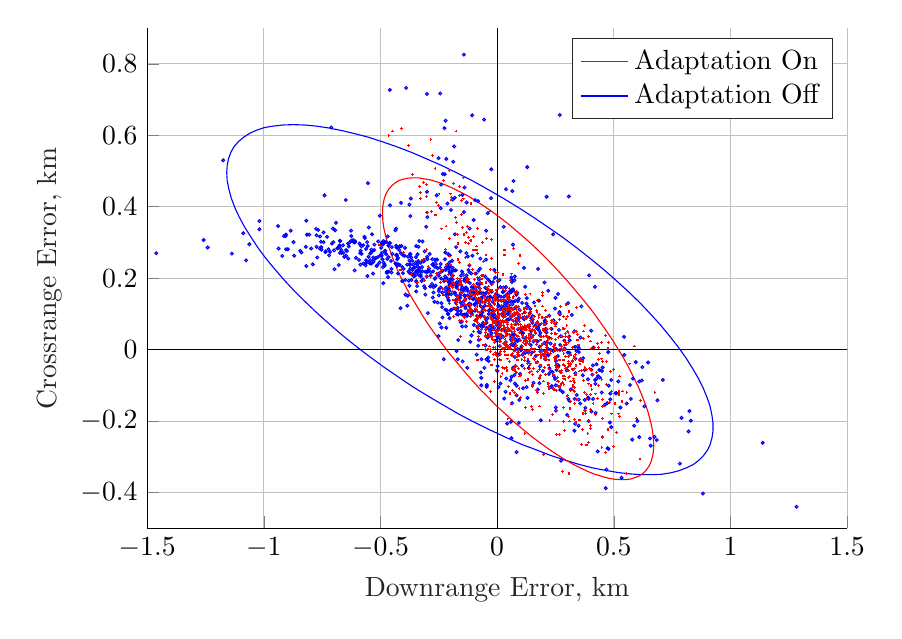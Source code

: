 % This file was created by matlab2tikz.
%
%The latest updates can be retrieved from
%  http://www.mathworks.com/matlabcentral/fileexchange/22022-matlab2tikz-matlab2tikz
%where you can also make suggestions and rate matlab2tikz.
%
\begin{tikzpicture}

\begin{axis}[%
width=3.5in,
height=2.5in,
at={(1.011in,0.642in)},
scale only axis,
xmin=-1.5,
xmax=1.5,
xlabel style={font=\color{white!15!black}},
xlabel={Downrange Error, km},
ymin=-0.5,
ymax=0.9,
ylabel style={font=\color{white!15!black}},
ylabel={Crossrange Error, km},
axis background/.style={fill=white},
axis x line*=bottom,
axis y line*=left,
xmajorgrids,
ymajorgrids,
legend style={legend cell align=left, align=left, draw=white!15!black}
]

\addplot [color=blue, draw=none, mark size=0.5pt, mark=o, mark options={solid, blue}, forget plot]
  table[row sep=crcr]{%
-0.032	0.146\\
-0.267	0.252\\
-0.079	0.159\\
-0.774	0.32\\
0.35	0.004\\
-0.046	0.16\\
-0.383	0.151\\
0.011	0.01\\
-0.095	0.419\\
-0.191	0.42\\
0.079	0.026\\
0.024	0.161\\
-0.318	0.197\\
0.06	0.014\\
0.403	-0.056\\
-0.027	0.121\\
-0.063	0.069\\
0.449	-0.06\\
-0.158	0.275\\
-0.711	0.622\\
0.298	-0.058\\
-0.156	0.108\\
0.133	0.067\\
-0.155	0.207\\
-0.085	0.185\\
0.077	0.03\\
0.248	0.115\\
-0.425	0.239\\
-0.691	0.355\\
0.039	0.153\\
-0.905	0.281\\
-0.216	0.11\\
0.207	-0.005\\
-0.119	0.122\\
-0.776	0.338\\
0.18	0.054\\
-0.08	0.221\\
0.254	-0.057\\
-0.05	0.012\\
-0.574	0.292\\
-0.212	0.146\\
-0.098	0.144\\
-1.019	0.36\\
0.403	0.053\\
0.07	0.472\\
-0.086	0.161\\
0.126	0.129\\
-0.071	0.122\\
0.305	-0.138\\
-0.218	0.174\\
-0.818	0.234\\
0.331	0.051\\
0.392	-0.2\\
-0.131	0.412\\
-0.188	0.526\\
0.01	0.04\\
-0.275	0.219\\
-0.46	0.298\\
-0.068	0.144\\
-0.774	0.288\\
-0.503	0.375\\
-0.921	0.262\\
0.013	0.031\\
0.057	-0.086\\
0.068	0.294\\
0.204	0.08\\
0.212	0.428\\
0.014	-0.095\\
-0.062	0.117\\
-0.061	0.075\\
-0.233	0.492\\
0.17	0.06\\
-0.141	0.098\\
0.075	0.098\\
0.176	0.061\\
0.123	0.063\\
0.027	0.174\\
-0.336	0.221\\
0.251	-0.162\\
-0.276	0.146\\
0.272	0.038\\
-0.067	-0.027\\
0.14	0.102\\
-0.289	0.268\\
-0.046	-0.027\\
-1.258	0.307\\
-0.939	0.346\\
-0.225	0.491\\
-0.617	0.302\\
0.048	0.159\\
0.028	0.1\\
0.12	0.062\\
-0.285	0.217\\
0.069	0.133\\
0.076	-0.021\\
0.489	-0.085\\
0.006	0.124\\
-0.181	0.159\\
-0.002	0.084\\
-0.19	0.207\\
-0.068	-0.079\\
-0.679	0.237\\
0.067	0.043\\
-0.109	0.175\\
-0.311	0.275\\
-0.105	0.158\\
-0.063	0.105\\
-0.337	0.288\\
-0.376	0.406\\
0.121	-0.009\\
0.289	0.003\\
-0.085	0.131\\
0.116	0.085\\
-0.094	0.158\\
0.238	-0.063\\
-0.209	0.169\\
-0.351	0.213\\
-0.046	0.076\\
0.009	-0.013\\
-0.736	0.273\\
-0.128	-0.051\\
-0.32	0.303\\
0.135	-0.052\\
-0.131	0.208\\
-0.184	0.569\\
0.064	0.134\\
-0.096	0.144\\
-0.085	0.064\\
-0.544	0.269\\
0.163	0.068\\
-0.805	0.322\\
0.569	-0.099\\
0.111	-0.108\\
0.687	-0.142\\
-0.41	0.29\\
-0.528	0.252\\
-0.021	0.089\\
-0.24	0.199\\
-0.178	0.154\\
-0.491	0.253\\
-0.12	0.129\\
-0.54	0.272\\
0.065	0.444\\
0.046	0.084\\
-0.373	0.268\\
-0.235	0.16\\
-0.072	0.255\\
-0.449	0.268\\
-0.139	0.15\\
0.31	-0.009\\
0.438	-0.057\\
-0.248	0.17\\
-0.086	0.094\\
-0.555	0.29\\
0.476	-0.007\\
0.038	0.175\\
-0.347	0.163\\
-0.115	0.022\\
-0.142	0.385\\
-0.044	-0.099\\
0.26	-0.018\\
0.267	0.105\\
0.473	-0.276\\
-0.234	0.09\\
-0.352	0.207\\
-0.126	0.261\\
-0.223	0.205\\
-0.245	0.23\\
-0.101	0.164\\
-0.073	0.094\\
-0.08	0.181\\
-0.659	0.271\\
-0.673	0.304\\
-0.02	0.134\\
-0.907	0.318\\
-0.278	0.253\\
-0.064	0.108\\
-0.031	0.191\\
-0.278	0.183\\
0.028	0.344\\
-0.716	0.274\\
0.349	-0.14\\
-0.74	0.432\\
-0.027	0.067\\
-0.073	0.132\\
0.219	-0.016\\
0.038	0.449\\
0.061	0.166\\
-0.129	0.17\\
0.582	-0.081\\
0.241	-0.004\\
0.084	-0.101\\
-0.143	0.826\\
-0.897	0.281\\
0.349	-0.213\\
-0.209	0.155\\
-0.087	0.136\\
-0.154	0.168\\
0.182	0.008\\
-0.169	0.117\\
0.06	0.036\\
0.274	-0.311\\
-0.141	0.193\\
-0.473	0.215\\
-0.177	0.222\\
-0.036	0.109\\
0.095	0.112\\
0.093	0.091\\
-0.11	0.04\\
0.115	0.229\\
0.573	-0.138\\
-0.567	0.312\\
-0.259	0.432\\
-0.49	0.231\\
-0.431	0.265\\
-0.55	0.342\\
-0.309	0.172\\
-0.699	0.278\\
-0.161	0.143\\
-0.031	0.112\\
0.083	-0.128\\
0.375	-0.141\\
-0.324	0.192\\
-0.472	0.218\\
-0.386	0.238\\
0.187	-0.198\\
-0.482	0.235\\
-0.251	0.536\\
0.32	0.097\\
-0.206	0.165\\
-0.221	0.641\\
-0.216	0.2\\
-0.513	0.237\\
-0.135	0.167\\
0.213	0.02\\
-0.468	0.203\\
0.111	0.046\\
-0.626	0.333\\
-0.14	0.454\\
-0.483	0.239\\
-0.341	0.267\\
0.309	-0.143\\
-0.212	0.155\\
-0.297	0.221\\
-0.06	0.158\\
0.135	-0.008\\
0.181	-0.094\\
0.073	0.043\\
0.133	-0.033\\
0.783	-0.319\\
0.093	0.143\\
-0.368	0.258\\
0.185	0.047\\
-0.465	0.218\\
-0.185	0.115\\
-0.53	0.246\\
0.25	0.072\\
-0.708	0.297\\
0.053	0.085\\
-0.113	0.15\\
-0.905	0.322\\
-0.767	0.335\\
-0.483	0.299\\
-0.056	0.644\\
-0.208	0.171\\
-0.053	0.133\\
-0.702	0.301\\
0.579	-0.252\\
0.068	0.165\\
-0.759	0.317\\
-0.636	0.289\\
-0.219	0.153\\
0.211	0.048\\
-0.045	0.06\\
0.222	-0.068\\
-0.212	0.193\\
-0.132	0.099\\
-0.123	0.223\\
-0.156	0.077\\
0.137	0.065\\
-0.38	0.219\\
-0.477	0.301\\
-0.328	0.205\\
-0.338	0.248\\
-0.142	0.166\\
0.146	0.088\\
0.196	-0.06\\
0.462	-0.154\\
-0.359	0.228\\
-0.372	0.267\\
0.008	0.04\\
-0.364	0.249\\
-0.638	0.255\\
-0.341	0.233\\
-0.285	0.207\\
-0.239	0.13\\
0.432	-0.074\\
-0.459	0.404\\
-0.113	0.127\\
0.088	0.002\\
0.057	0.165\\
0.281	-0.119\\
0.104	0.055\\
0.361	0.121\\
-0.61	0.3\\
0.224	-0.052\\
-0.501	0.264\\
-0.096	0.162\\
-0.404	0.214\\
-0.557	0.246\\
-0.252	0.213\\
-0.194	0.23\\
-0.079	0.027\\
-0.674	0.305\\
0.25	0.145\\
-0.241	0.217\\
0.335	-0.025\\
-0.203	0.234\\
0.037	0.021\\
-0.024	0.046\\
-0.744	0.328\\
-0.494	0.299\\
0.223	0.095\\
-0.412	0.411\\
0.252	-0.171\\
0.394	0.208\\
0.41	-0.044\\
0.356	-0.027\\
0.219	0.165\\
-0.697	0.225\\
0.184	-0.047\\
-0.374	0.24\\
0.123	0.033\\
-0.24	0.462\\
0.076	0.116\\
-0.267	0.243\\
0.01	0.195\\
-0.431	0.264\\
-0.041	0.146\\
-0.586	0.238\\
-0.1	0.172\\
0.004	0.074\\
0.485	-0.123\\
-0.428	0.235\\
0.095	-0.141\\
-0.14	0.198\\
-0.115	0.159\\
0.419	-0.085\\
-0.204	0.088\\
-0.455	0.248\\
-0.198	0.391\\
-0.045	-0.104\\
-0.267	0.232\\
-0.122	0.107\\
0.059	0.029\\
-0.182	0.425\\
-0.481	0.273\\
-0.322	0.231\\
-0.694	0.334\\
0.483	-0.204\\
0.062	0.195\\
-0.126	0.191\\
-0.551	0.26\\
0.528	-0.162\\
-0.587	0.27\\
-0.815	0.322\\
-0.176	0.287\\
-0.047	0.333\\
-0.394	0.195\\
0.008	0.063\\
0.243	-0.074\\
-0.013	0.099\\
-0.109	0.167\\
0.311	0.026\\
-0.217	0.2\\
-0.519	0.257\\
0.316	-0.111\\
0.086	0.159\\
0.078	-0.046\\
0.439	-0.078\\
0.647	-0.036\\
0.378	-0.163\\
-0.208	0.23\\
-0.488	0.186\\
-0.209	0.267\\
0.127	0.144\\
-0.144	0.135\\
-0.207	0.137\\
-0.195	0.112\\
-0.058	0.066\\
-0.304	0.344\\
0.189	-0.005\\
-0.611	0.222\\
-0.158	0.146\\
-0.178	0.114\\
-0.006	0.156\\
-0.432	0.265\\
0.076	0.205\\
0.002	-0.046\\
0.112	0.034\\
-0.367	0.195\\
-0.433	0.291\\
-0.149	0.433\\
1.283	-0.44\\
-0.023	0.162\\
-0.174	0.174\\
0.229	0.017\\
-0.648	0.279\\
-0.308	0.154\\
0.006	0.151\\
-0.539	0.241\\
-0.16	0.152\\
-0.02	0.065\\
0.089	0.136\\
-0.347	0.219\\
-0.032	0.056\\
-0.348	0.259\\
-0.655	0.26\\
-0.019	0.11\\
-0.46	0.727\\
0.109	-0.014\\
0.674	-0.244\\
-0.01	0.092\\
-0.51	0.303\\
0.015	0.113\\
-0.376	0.249\\
-0.531	0.258\\
-1.461	0.27\\
-0.126	0.152\\
-0.379	0.193\\
0.033	0.11\\
-0.118	0.144\\
-0.115	0.105\\
-0.191	0.197\\
-0.425	0.257\\
-0.366	0.211\\
-0.191	0.221\\
-0.082	0.416\\
-0.079	0.142\\
0.107	0.131\\
0.824	-0.172\\
0.251	-0.1\\
-0.073	0.159\\
0.014	0.175\\
0.011	0.066\\
-0.22	0.223\\
-0.169	-0.027\\
-0.1	0.069\\
-0.581	0.268\\
-0.156	0.158\\
-0.754	0.287\\
0.035	0.051\\
0.061	-0.248\\
-0.041	0.034\\
-0.202	0.193\\
0.047	0.101\\
-0.203	0.264\\
0.268	0.657\\
-0.006	0.14\\
-0.195	0.185\\
0.203	0.188\\
-0.207	0.226\\
-0.012	0.223\\
-0.093	0.168\\
0.331	-0.227\\
-0.256	0.132\\
0.199	-0.016\\
-0.04	0.197\\
0.82	-0.229\\
-0.068	-0.1\\
-0.103	0.141\\
-0.333	0.228\\
0.068	0.012\\
-0.465	0.259\\
-0.3	0.217\\
-0.569	0.316\\
-0.101	0.363\\
0.09	0.026\\
-0.055	-0.051\\
0.269	0.099\\
-0.242	0.396\\
-0.461	0.299\\
0.021	0.12\\
0.179	0.137\\
-0.493	0.271\\
-0.206	0.164\\
-0.273	0.16\\
-0.466	0.291\\
0.019	0.055\\
-0.299	0.253\\
-0.25	0.207\\
0.03	-0.137\\
0.005	0.121\\
-0.073	0.048\\
-0.222	0.112\\
-0.211	0.101\\
-0.193	0.249\\
0.002	0.033\\
0.118	0.105\\
0.389	-0.083\\
-0.136	0.194\\
-0.188	0.222\\
-0.471	0.254\\
-0.359	0.238\\
-0.183	0.159\\
-0.15	0.065\\
-0.222	0.272\\
-0.129	0.095\\
0.472	-0.15\\
-0.167	0.098\\
-0.401	0.226\\
0.175	0.226\\
-0.262	0.239\\
-0.026	0.039\\
-0.076	0.069\\
-0.209	0.155\\
0.425	-0.082\\
0.478	-0.101\\
-0.22	0.23\\
-0.844	0.277\\
0.658	-0.269\\
-0.352	0.23\\
0.35	-0.007\\
-0.608	0.303\\
-0.3	0.26\\
-0.297	0.102\\
-0.301	0.442\\
-0.117	0.186\\
0.404	-0.173\\
-0.148	-0.033\\
-0.36	0.211\\
0.094	0.028\\
-0.302	0.205\\
0.042	0.128\\
-0.079	0.05\\
0.39	-0.134\\
0.183	0.04\\
0.008	0.077\\
-0.076	0.16\\
-0.417	0.289\\
0.173	0.023\\
-0.199	0.198\\
-0.683	0.284\\
-0.556	0.206\\
0.631	-0.159\\
0.118	0.061\\
-0.197	0.155\\
-0.204	0.184\\
-0.081	0.011\\
-0.013	0.061\\
-0.533	0.277\\
-0.2	0.11\\
-0.49	0.294\\
0.156	-0.093\\
0.107	-0.045\\
0.026	0.162\\
0.015	0.068\\
0.09	0.085\\
-0.429	0.287\\
-0.267	0.198\\
0.79	-0.191\\
0.076	-0.095\\
-0.372	0.227\\
0.006	-0.105\\
0.242	0.082\\
-0.173	0.099\\
0.269	-0.001\\
-0.753	0.28\\
-0.87	0.263\\
-0.051	0.173\\
-0.204	0.218\\
0.426	-0.041\\
0.392	-0.138\\
0.174	-0.112\\
-0.206	0.188\\
0.27	-0.113\\
-0.138	0.198\\
-0.495	0.263\\
1.138	-0.261\\
-0.413	0.27\\
0.24	0.323\\
-0.343	0.178\\
0.063	0.189\\
-0.07	0.095\\
0.129	0.511\\
-1.241	0.286\\
-0.147	0.212\\
-0.041	0.088\\
-0.797	0.283\\
-0.296	0.219\\
-0.118	0.339\\
-0.321	0.219\\
-0.723	0.281\\
0.265	0.055\\
-0.431	0.24\\
0.058	0.16\\
-0.177	0.132\\
-0.287	0.177\\
0.105	0.009\\
0.06	0.115\\
-0.301	0.716\\
-0.428	0.253\\
-0.316	0.247\\
-0.047	0.084\\
-0.032	0.065\\
-0.003	0.053\\
-0.137	0.123\\
-0.026	0.424\\
-0.328	0.219\\
-0.25	0.164\\
-0.174	-0.004\\
0.027	0.103\\
-0.343	0.239\\
-0.074	0.185\\
0.039	0.079\\
-0.425	0.213\\
-0.544	0.25\\
-0.418	0.237\\
0.71	-0.085\\
-0.839	0.272\\
0.001	-0.06\\
0.051	0.135\\
0.533	-0.359\\
-0.37	0.423\\
0.346	0.009\\
0.043	-0.207\\
0.042	0.043\\
-0.151	0.079\\
-0.914	0.318\\
0.303	-0.008\\
0.622	-0.049\\
-0.157	0.132\\
-0.119	0.236\\
0.413	0.006\\
-0.194	0.178\\
0.016	0.148\\
0.144	0.013\\
0.146	0.052\\
-0.242	0.24\\
0.093	-0.205\\
-0.647	0.263\\
-0.218	0.061\\
-0.667	0.271\\
-0.562	0.282\\
-0.357	0.205\\
-0.053	0.123\\
-0.873	0.301\\
-1.076	0.25\\
-0.119	0.217\\
0.587	-0.213\\
-0.141	0.152\\
0.609	-0.245\\
-0.132	0.201\\
0.332	-0.138\\
-0.557	0.301\\
-0.218	0.534\\
-0.108	0.107\\
-0.04	0.382\\
-0.036	0.1\\
-0.72	0.264\\
-0.475	0.267\\
0.098	-0.068\\
0.684	-0.253\\
-0.104	0.172\\
-0.037	-0.032\\
-0.04	0.169\\
0.334	0.008\\
0.341	-0.127\\
-0.277	0.238\\
-0.561	0.244\\
-0.143	0.17\\
-0.347	0.29\\
-0.175	0.187\\
-0.403	0.264\\
0.421	-0.096\\
-0.349	0.244\\
0.511	-0.122\\
-0.096	0.128\\
-0.038	0.04\\
-0.273	0.175\\
-0.564	0.236\\
-0.264	0.179\\
-1.062	0.295\\
-0.236	0.119\\
-0.106	0.263\\
0.23	-0.061\\
-0.685	0.284\\
0.004	0.192\\
0.005	0.138\\
-0.047	0.139\\
0.066	0.096\\
-0.244	0.717\\
-0.436	0.334\\
0.218	0.002\\
0.032	0.123\\
0.307	0.429\\
-0.204	0.18\\
-0.487	0.244\\
-0.02	0.098\\
-0.504	0.244\\
0.262	-0.044\\
0.127	0.091\\
-0.239	0.062\\
-0.269	0.134\\
-0.129	0.095\\
-0.334	0.304\\
-0.023	0.184\\
-0.177	0.139\\
-0.676	0.292\\
0.062	-0.076\\
0.411	-0.138\\
-0.417	0.289\\
-0.224	0.17\\
-0.363	0.223\\
0.087	0.024\\
-0.487	0.304\\
0.18	0.069\\
-0.111	0.213\\
-0.226	0.62\\
-0.07	-0.064\\
0.262	-0.046\\
-0.008	0.202\\
-0.328	0.243\\
-0.433	0.339\\
0.083	-0.287\\
-0.204	0.244\\
0.251	-0.023\\
0.072	0.04\\
0.261	0.156\\
-0.431	0.286\\
0.044	0.1\\
-0.632	0.3\\
-0.668	0.279\\
-0.213	0.237\\
-0.052	0.205\\
-0.592	0.251\\
-0.562	0.25\\
-0.453	0.216\\
-1.174	0.53\\
-0.003	0.026\\
0.036	-0.118\\
0.334	-0.208\\
-0.818	0.361\\
-0.209	0.139\\
0.105	0.048\\
-0.055	0.092\\
0.032	0.057\\
0.609	-0.089\\
-0.554	0.466\\
0.477	-0.278\\
0.065	0.061\\
-0.526	0.294\\
0.053	0.104\\
0.545	-0.015\\
0.151	0.075\\
0.074	0.194\\
0.156	0.023\\
-0.744	0.301\\
0.143	0.043\\
0.049	0.146\\
-0.517	0.234\\
-0.066	0.063\\
-0.067	0.146\\
-0.143	0.096\\
-0.82	0.288\\
0.061	0.202\\
-0.21	0.099\\
-0.096	0.125\\
0.208	0.073\\
-1.019	0.337\\
0.234	-0.102\\
0.05	0.123\\
0.029	0.148\\
-0.406	0.231\\
0.304	0.13\\
-0.178	0.183\\
-0.132	0.27\\
-0.735	0.275\\
0.074	-0.071\\
0.248	-0.082\\
-0.173	0.177\\
-0.674	0.271\\
-0.625	0.305\\
0.356	-0.151\\
-0.127	0.165\\
-0.511	0.259\\
-0.48	0.277\\
0.882	-0.403\\
-0.497	0.285\\
-0.451	0.287\\
-0.336	0.209\\
-0.39	0.733\\
-0.052	0.155\\
0.206	-0.027\\
-0.292	0.227\\
-0.181	0.222\\
-0.339	0.222\\
-0.227	0.197\\
0.149	-0.008\\
0.208	0.058\\
-0.341	0.217\\
-0.436	0.241\\
-0.048	0.074\\
0.029	0.136\\
-0.108	0.1\\
0.485	-0.139\\
0.089	0.057\\
0.252	-0.032\\
-0.038	-0.022\\
-0.617	0.307\\
-0.233	0.221\\
0.023	0.097\\
-0.395	0.285\\
-0.59	0.297\\
0.043	0.118\\
-0.79	0.239\\
-0.527	0.279\\
0.13	-0.135\\
-0.336	0.222\\
-0.078	0.196\\
-0.586	0.293\\
-0.396	0.263\\
-0.661	0.292\\
-0.026	0.056\\
-0.195	0.211\\
0.288	0.025\\
-0.074	0.137\\
-0.469	0.317\\
-0.205	0.233\\
-0.242	0.174\\
-0.178	0.181\\
0.253	0.002\\
0.468	-0.336\\
-0.089	0.085\\
-0.42	0.279\\
-0.574	0.241\\
-0.539	0.28\\
-0.167	0.027\\
-0.937	0.283\\
-0.275	0.239\\
-0.374	0.237\\
0.142	0.114\\
-0.16	0.184\\
0.555	-0.151\\
0.223	0.033\\
-0.134	0.065\\
0.152	0.084\\
-0.048	0.252\\
-0.004	0.089\\
0.064	-0.15\\
0.205	0.082\\
-0.299	0.371\\
0.215	-0.015\\
-0.545	0.241\\
0.368	-0.024\\
-1.137	0.269\\
-0.224	0.253\\
-0.134	0.174\\
-0.372	0.374\\
0.075	-0.002\\
0.448	-0.12\\
-0.376	0.215\\
0.12	0.176\\
0.105	0\\
-0.639	0.297\\
-0.605	0.257\\
-0.057	0.149\\
-0.385	0.123\\
0.203	0.019\\
-0.22	0.161\\
-0.181	0.323\\
0.211	0.057\\
-0.069	0.098\\
-0.582	0.289\\
-0.258	0.252\\
0.27	0.013\\
-0.494	0.298\\
0.107	0.046\\
-0.308	0.218\\
0.229	-0.001\\
-0.376	0.179\\
-0.107	0.656\\
0.34	-0.004\\
0.069	-0.053\\
0.375	-0.057\\
0.452	-0.05\\
-0.201	0.215\\
0.489	-0.217\\
0.655	-0.249\\
-0.25	0.152\\
0.233	0.058\\
-0.755	0.302\\
-0.704	0.339\\
-0.347	0.192\\
0.032	0.135\\
-0.345	0.189\\
-0.625	0.318\\
-0.078	0.174\\
-0.585	0.277\\
-0.215	0.168\\
0.059	-0.202\\
-0.196	0.209\\
0.113	0.088\\
0.3	-0.183\\
-0.017	0.189\\
-0.328	0.209\\
0.165	-0.018\\
0.082	0.119\\
0.151	0.094\\
0.367	-0.072\\
0.507	-0.122\\
0.519	-0.089\\
0.069	-0.05\\
0.04	0.082\\
-0.76	0.283\\
0.594	-0.035\\
-0.192	0.182\\
-0.001	0.039\\
-1.088	0.326\\
-0.16	0.192\\
-0.14	0.125\\
0.62	-0.086\\
0.062	0.095\\
-0.532	0.213\\
-0.644	0.276\\
-0.073	0.227\\
-0.265	0.201\\
0.046	0.109\\
0.102	-0.002\\
0.065	0.127\\
0.039	-0.081\\
0.102	0.004\\
0.158	0.132\\
0.408	-0.07\\
0.038	0.134\\
-0.133	0.173\\
-0.137	0.166\\
0.83	-0.199\\
-0.173	0.189\\
-0.771	0.258\\
0.074	0.017\\
-0.343	0.22\\
-0.366	0.211\\
-0.088	-0.014\\
0.419	0.176\\
-0.095	0.109\\
0.431	-0.285\\
-0.649	0.419\\
0.544	0.036\\
0.229	-0.105\\
-0.246	0.073\\
-0.675	0.287\\
-0.227	0.192\\
-0.382	0.26\\
-0.256	0.228\\
0.046	0.143\\
-0.151	0.125\\
-0.151	0.219\\
0.024	0.037\\
-0.002	0.069\\
0.308	0.037\\
-0.15	0.175\\
-0.885	0.333\\
0.062	0.134\\
0.357	0.034\\
-0.136	0.142\\
-0.036	0.06\\
0.081	0.08\\
-0.03	0.123\\
-0.729	0.316\\
-0.091	0.213\\
-0.154	0.1\\
-0.025	0.505\\
-0.168	0.108\\
0.147	0.038\\
-0.098	0.174\\
0.126	-0.105\\
0.422	-0.177\\
-0.004	0.047\\
0.068	0.169\\
-0.536	0.323\\
-0.213	0.409\\
0.132	0.121\\
-0.393	0.154\\
-0.136	0.116\\
-0.314	0.248\\
0.079	0.137\\
-0.453	0.226\\
0.465	-0.388\\
-0.414	0.116\\
-0.229	-0.027\\
-0.313	0.178\\
0.083	0.154\\
0.111	0.089\\
-0.407	0.192\\
-0.017	0.144\\
-0.251	0.038\\
-0.03	0.149\\
0.335	-0.066\\
0.601	-0.2\\
};
\addplot [color=blue, forget plot]
  table[row sep=crcr]{%
-0.229	-0.156\\
-0.294	-0.131\\
-0.359	-0.105\\
-0.423	-0.077\\
-0.485	-0.049\\
-0.546	-0.02\\
-0.606	0.01\\
-0.663	0.04\\
-0.718	0.071\\
-0.771	0.102\\
-0.821	0.133\\
-0.869	0.164\\
-0.913	0.195\\
-0.954	0.226\\
-0.992	0.256\\
-1.026	0.286\\
-1.056	0.316\\
-1.083	0.344\\
-1.106	0.372\\
-1.125	0.399\\
-1.14	0.425\\
-1.15	0.45\\
-1.157	0.473\\
-1.159	0.495\\
-1.157	0.516\\
-1.151	0.535\\
-1.141	0.553\\
-1.127	0.569\\
-1.108	0.583\\
-1.086	0.595\\
-1.06	0.606\\
-1.029	0.615\\
-0.996	0.622\\
-0.958	0.626\\
-0.918	0.629\\
-0.874	0.63\\
-0.827	0.629\\
-0.777	0.626\\
-0.725	0.621\\
-0.67	0.614\\
-0.612	0.605\\
-0.553	0.595\\
-0.492	0.582\\
-0.43	0.568\\
-0.366	0.552\\
-0.302	0.534\\
-0.236	0.515\\
-0.17	0.494\\
-0.104	0.472\\
-0.038	0.448\\
0.028	0.423\\
0.093	0.397\\
0.157	0.37\\
0.22	0.342\\
0.282	0.314\\
0.343	0.284\\
0.401	0.254\\
0.457	0.224\\
0.511	0.193\\
0.563	0.162\\
0.612	0.131\\
0.657	0.1\\
0.7	0.069\\
0.739	0.038\\
0.775	0.008\\
0.808	-0.022\\
0.836	-0.051\\
0.861	-0.079\\
0.882	-0.106\\
0.899	-0.133\\
0.912	-0.158\\
0.92	-0.182\\
0.925	-0.205\\
0.925	-0.227\\
0.921	-0.246\\
0.913	-0.265\\
0.901	-0.282\\
0.884	-0.297\\
0.864	-0.31\\
0.84	-0.322\\
0.811	-0.331\\
0.779	-0.339\\
0.744	-0.345\\
0.705	-0.349\\
0.662	-0.35\\
0.617	-0.35\\
0.569	-0.348\\
0.517	-0.344\\
0.464	-0.338\\
0.408	-0.331\\
0.349	-0.321\\
0.289	-0.309\\
0.228	-0.296\\
0.165	-0.28\\
0.1	-0.264\\
0.035	-0.245\\
-0.03	-0.225\\
-0.096	-0.204\\
-0.163	-0.181\\
-0.229	-0.156\\
};
\addplot [color=red]
  table[row sep=crcr]{%
0	0\\
};
\addlegendentry{Adaptation On}

\addplot [color=blue]
  table[row sep=crcr]{%
0	0\\
};
\addlegendentry{Adaptation Off}

\addplot [color=black, forget plot]
  table[row sep=crcr]{%
0	-5\\
0	5\\
};
\addplot [color=black, forget plot]
  table[row sep=crcr]{%
-5	0\\
5	0\\
};
\addplot [color=red, draw=none, mark size=0.5pt, mark=+, mark options={solid, red}, forget plot]
  table[row sep=crcr]{%
0.157	0.024\\
0.098	0.264\\
-0.192	0.208\\
0.307	-0.038\\
0.125	0.065\\
-0.045	0.312\\
0.059	-0.152\\
0.535	-0.145\\
-0.142	0.322\\
-0.033	0.167\\
0.368	-0.178\\
0.062	0.212\\
-0.193	0.164\\
0.013	0.043\\
0.121	-0.003\\
0.51	-0.233\\
0.01	-0.027\\
-0.101	0.316\\
-0.162	0.082\\
-0.073	0.171\\
-0.083	0.155\\
0.005	0.053\\
0.043	0.111\\
-0.007	0.217\\
0.384	-0.056\\
-0.083	0.075\\
0.004	0.172\\
-0.009	0.005\\
0.016	-0.029\\
0.123	0.064\\
0.1	0.07\\
0.152	-0.099\\
0.203	-0.051\\
0.339	-0.14\\
0.244	0.003\\
0.137	0.028\\
0.405	0.004\\
-0.186	0.093\\
-0.177	0.116\\
0.071	0.148\\
-0.034	0.063\\
-0.097	0.151\\
0.014	0.023\\
0.278	0.036\\
0.093	0.07\\
0.259	-0.003\\
-0.011	0.14\\
0.475	-0.223\\
0.017	0.055\\
0.07	0.035\\
0.01	0.022\\
0.004	0.097\\
0.028	0.035\\
0.179	0.097\\
-0.264	0.377\\
-0.003	-0.016\\
-0.156	0.159\\
0.257	-0.101\\
0.323	-0.03\\
0.14	0.059\\
-0.232	0.153\\
0.08	0.087\\
0.153	-0.104\\
0.266	-0.061\\
-0.009	0.11\\
-0.038	0.124\\
0.312	-0.165\\
0.277	-0.096\\
0.259	-0.04\\
-0.039	0.044\\
0.295	0.127\\
0.222	-0.029\\
-0.085	0.106\\
0.282	-0.074\\
0.614	-0.143\\
-0.221	0.281\\
0.49	-0.116\\
-0.304	0.429\\
-0.039	0.002\\
-0.105	0.097\\
0.186	-0.009\\
-0.028	-0.118\\
0.059	0.107\\
0.123	0.154\\
0.325	-0.104\\
0.014	-0.014\\
0.091	-0.052\\
0.157	0.085\\
0.197	0.074\\
0.192	0.089\\
0.037	0.024\\
-0.064	0.132\\
0.206	-0.017\\
0.083	0.087\\
0.218	-0.094\\
0.612	-0.306\\
-0.112	0.155\\
-0.182	0.183\\
0.091	-0.008\\
0.045	0.143\\
-0.085	-0.029\\
0.186	-0.043\\
0.077	0.009\\
-0.005	0.145\\
-0.402	0.272\\
-0.098	0.214\\
-0.023	0.105\\
0.285	-0.029\\
-0.244	0.217\\
-0.343	0.189\\
0.211	-0.005\\
0.401	-0.212\\
0.035	0.165\\
0.216	0.005\\
0.236	-0.108\\
0.079	-0.061\\
-0.104	0.166\\
-0.116	0.12\\
0.084	-0.046\\
0.032	0.063\\
0.281	-0.093\\
-0.038	0.04\\
0.139	-0.063\\
0.255	0.075\\
-0.134	0.189\\
0.261	0.035\\
-0.107	0.154\\
0.081	0.113\\
0.45	-0.192\\
0.094	0.048\\
-0.111	0.168\\
0.272	-0.064\\
0.254	-0.237\\
0.026	0.114\\
0.374	0.068\\
0.166	-0.035\\
0.108	0.008\\
0.198	0.058\\
-0.135	0.3\\
0.191	-0.016\\
-0.075	0.103\\
0.179	0.089\\
0.029	0.064\\
0.123	-0.004\\
0.1	0.11\\
-0.16	0.139\\
0.16	0.053\\
0.302	-0.129\\
-0.114	0.143\\
0.29	0.013\\
0.45	-0.139\\
-0.012	0.077\\
0.389	-0.234\\
0.268	0.056\\
-0.004	0.167\\
-0.084	0.201\\
-0.085	0.058\\
0.08	-0.066\\
-0.205	0.312\\
0.072	-0.004\\
-0.062	0.301\\
0.128	0.116\\
-0.033	0.038\\
0.042	-0.058\\
0.053	0.043\\
0.302	0.051\\
-0.06	0.207\\
-0.039	0.13\\
0.293	0.037\\
0.002	0.041\\
0.154	0.075\\
0.064	-0.056\\
-0.191	0.211\\
0.457	-0.158\\
0.112	0.035\\
-0.036	0.168\\
-0.004	0.074\\
0.475	0.003\\
0.148	-0.06\\
0.202	0.069\\
0.524	-0.074\\
0.14	-0.054\\
-0.464	0.6\\
0.118	-0.023\\
0.316	-0.145\\
0.005	0.088\\
0.211	0.078\\
0.127	0.087\\
0.14	0.044\\
-0.024	0.308\\
0.375	-0.171\\
0.281	-0.342\\
0.141	0.156\\
-0.106	0.224\\
-0.153	0.158\\
-0.171	0.149\\
0.204	-0.016\\
-0.198	0.419\\
0.063	0.022\\
0.009	0.099\\
0.467	-0.098\\
-0.013	-0.089\\
0	0.138\\
0.127	0.057\\
0.207	0.09\\
0.505	-0.151\\
0.287	-0.001\\
0.074	0.051\\
0.22	-0.094\\
-0.014	0.196\\
-0.012	0.127\\
-0.251	0.403\\
0.233	0.081\\
-0.15	0.122\\
0.222	-0.054\\
0.33	-0.053\\
-0.134	0.189\\
-0.115	0.165\\
-0.167	0.169\\
0.263	-0.051\\
0.288	-0.226\\
0.042	0.055\\
0.09	0.059\\
0.188	-0.022\\
0.357	-0.024\\
0.308	-0.347\\
0.155	-0.024\\
-0.033	0.13\\
0.37	0.032\\
-0.02	0.068\\
0.39	0.037\\
0.23	-0.01\\
-0.22	0.168\\
0.066	0.097\\
0.075	0.027\\
-0.148	0.08\\
-0.259	0.411\\
0.052	0.089\\
-0.169	0.323\\
0.04	0.01\\
0.193	0.122\\
0.121	-0.086\\
0.258	-0.077\\
-0.204	0.262\\
0.098	0.09\\
-0.055	0.135\\
-0.052	0.038\\
-0.263	0.242\\
0.036	0.056\\
-0.079	0.09\\
0.244	0.015\\
0.429	0.018\\
0.451	-0.16\\
0.037	0.007\\
0.181	-0.082\\
-0.019	0.119\\
-0.026	0.103\\
0.391	-0.261\\
0.676	-0.119\\
-0.08	0.134\\
0.06	0.094\\
-0.002	0.093\\
-0.122	0.313\\
0.093	0.121\\
-0.033	0.16\\
0.134	0.016\\
0.064	0.058\\
0.239	-0.109\\
-0.059	0.247\\
0.433	0.007\\
0.123	0.104\\
0.124	0.013\\
-0.126	0.15\\
-0.023	0.087\\
-0.009	0.038\\
0.198	0.018\\
-0.083	0.094\\
-0.065	0.198\\
0.063	0.09\\
0.054	0.055\\
0.004	0.106\\
0.088	0.099\\
0.12	0.025\\
0.362	-0.032\\
0.33	-0.093\\
0.033	0.103\\
-0.13	0.078\\
0.156	-0.053\\
0.363	-0.265\\
0.169	0.077\\
-0.187	0.187\\
-0.094	0.177\\
-0.303	0.383\\
-0.333	0.456\\
-0.141	0.141\\
0.051	0.003\\
-0.065	0.186\\
0.179	0.095\\
-0.088	0.143\\
0.022	0.056\\
0.306	0.034\\
0.05	0.058\\
-0.286	0.205\\
0.567	-0.04\\
0.11	0.1\\
0.041	-0.051\\
-0.132	0.328\\
0.09	0.102\\
0.131	0.022\\
0.268	-0.029\\
0.321	-0.056\\
0.026	0.141\\
0.219	-0.043\\
-0.049	-0\\
-0.012	0.129\\
0.02	0.123\\
0.411	-0.15\\
-0.03	0.224\\
0.054	0.14\\
0.15	-0.069\\
-0.081	0.037\\
0.244	0.073\\
-0.09	0.279\\
0.282	0.06\\
-0.067	0.056\\
0.449	-0.275\\
-0.01	0.106\\
0.277	0.008\\
0.285	0.093\\
-0.155	0.121\\
0.069	-0.056\\
0.132	0.065\\
-0.074	0.166\\
-0.131	0.199\\
0.276	-0.058\\
0.139	0.098\\
0.446	0.019\\
0.188	0.036\\
0.029	0.13\\
-0.158	0.161\\
0.399	-0.168\\
-0.087	0.088\\
0.03	0.099\\
-0.249	0.436\\
0.366	-0.224\\
-0.296	0.232\\
0.187	0.009\\
0.044	-0.026\\
-0.01	0.021\\
0.182	0.098\\
-0.074	0.203\\
-0.082	0.065\\
0.047	0.118\\
-0.13	0.125\\
0.226	-0.198\\
0.232	0.075\\
-0.156	0.198\\
0.198	-0.017\\
0.271	-0.101\\
0.222	-0.108\\
0.264	0.1\\
0.189	0.074\\
0.315	-0.015\\
-0.098	0.081\\
0.016	0.01\\
-0.195	0.426\\
0.308	0.107\\
0.446	-0.026\\
-0.209	0.163\\
0.005	0.055\\
0.015	-0.006\\
0.127	0.02\\
-0.037	0.143\\
0.029	0.089\\
0.524	-0.187\\
0.022	0.103\\
-0.083	0.159\\
0.304	0.02\\
0.057	0.004\\
0.304	-0.047\\
-0.327	0.424\\
0.384	-0.267\\
0.211	0.04\\
0.016	-0.075\\
-0.199	0.436\\
0.418	0.006\\
0.116	-0.03\\
-0.116	0.164\\
-0.016	0.027\\
0.036	-0.015\\
-0.102	0.168\\
0.182	-0.077\\
-0.01	-0.028\\
0.451	-0.245\\
-0.155	0.19\\
-0.282	0.386\\
-0.005	0.083\\
0.37	0.052\\
0.405	-0.058\\
0.286	-0.098\\
0.331	-0.151\\
0.344	0.043\\
0.213	0.018\\
-0.124	0.297\\
0.292	0.045\\
0.152	0.056\\
0.285	-0.082\\
0.018	0.134\\
-0.087	0.08\\
0.115	0.115\\
0.063	-0.014\\
0.012	0.078\\
-0.093	0.115\\
0.355	-0.04\\
0.402	-0.1\\
-0.03	-0\\
-0.364	0.491\\
0.047	0.007\\
0.314	-0.088\\
0.044	0.124\\
0.329	-0.02\\
0.033	0.016\\
-0.024	0.084\\
0.272	0.121\\
0.39	-0.2\\
0.229	0.06\\
0.215	-0.008\\
-0.047	-0.001\\
-0.168	0.144\\
0.023	-0.05\\
-0.116	0.305\\
0.072	0.097\\
0.204	-0.012\\
0.108	0.056\\
0.326	-0.087\\
0.336	-0.066\\
0.134	0.092\\
-0.074	0.13\\
0.251	-0.003\\
0.376	-0.05\\
-0.094	0.174\\
0.074	-0.055\\
0.121	0.09\\
0.137	0.023\\
-0.03	-0.006\\
0.162	0.122\\
0.065	-0.114\\
0.242	-0.109\\
-0.112	0.305\\
0.045	0.07\\
0.233	0.046\\
0.38	-0.171\\
0.144	-0.04\\
-0.034	0.05\\
0.117	0.016\\
-0.207	0.21\\
0.03	0.279\\
0.478	0.021\\
0.326	-0.115\\
-0.234	0.172\\
0.341	0.117\\
-0.168	0.253\\
0.068	0.147\\
0.406	-0.111\\
0.087	-0.013\\
-0.367	0.211\\
-0.12	0.105\\
0.174	0.079\\
-0.02	0.184\\
0.086	-0.02\\
-0.091	0.145\\
-0.104	0.155\\
0.172	-0.015\\
0.194	-0.013\\
0.181	-0.056\\
0.076	0.161\\
0.208	0.052\\
0.291	-0.084\\
0.274	0.002\\
0.286	-0.041\\
-0.175	0.134\\
0.17	0.11\\
-0.028	0.117\\
0.377	-0.17\\
0.034	0.117\\
0.034	0.094\\
-0.115	0.116\\
0.071	0.078\\
-0.005	0.08\\
-0.112	0.41\\
0.307	-0.032\\
0.238	-0.182\\
0.124	0.038\\
0.066	-0.01\\
-0.049	0.036\\
-0.203	0.13\\
-0.176	0.612\\
-0.018	0.077\\
0.337	-0.028\\
-0.118	0.126\\
0.21	0.06\\
0.328	-0.056\\
-0.126	0.345\\
0.196	0.091\\
0.301	-0.05\\
0.082	-0.063\\
0.165	0.064\\
-0.135	0.164\\
-0.037	0.178\\
0.022	0.003\\
-0.135	0.259\\
0.247	-0.113\\
0.294	0.02\\
-0.034	0.01\\
0.012	0.036\\
0.16	-0.028\\
0.243	-0.071\\
0.423	-0.182\\
-0.101	0.182\\
-0.186	0.464\\
0.354	-0.197\\
0.116	0.026\\
0.351	-0.06\\
0.028	0.068\\
-0.061	0.207\\
-0.054	0.091\\
-0.211	0.149\\
0.036	0.119\\
-0.187	0.231\\
0.017	0.076\\
0.491	-0.18\\
0.028	0.003\\
-0.141	0.127\\
0.335	-0.014\\
-0.145	0.093\\
0.032	-0.006\\
0.322	-0.054\\
-0.042	0.136\\
-0.05	0.11\\
0.556	-0.119\\
0.173	-0.061\\
0.001	0.217\\
0.069	0.283\\
0.013	0.081\\
-0.048	0.189\\
0.02	0.102\\
0.185	-0.072\\
-0.017	0.105\\
0.307	0.036\\
-0.187	0.139\\
-0.092	0.166\\
0.137	-0.044\\
-0.041	0.139\\
-0.016	0.007\\
0.151	-0.167\\
0.061	0.129\\
0.103	0.002\\
0.152	0.034\\
-0.003	0.112\\
0.182	-0.006\\
0.089	0.037\\
0.331	-0.195\\
0.047	0.124\\
0.099	0.063\\
-0.004	0.161\\
-0.09	0.29\\
-0.18	0.37\\
-0.154	0.378\\
0.083	0.012\\
0.325	-0.101\\
-0.043	0.17\\
0.084	0.071\\
-0.141	0.089\\
0.021	-0.066\\
0.067	0.083\\
0.072	-0.052\\
0.049	0.12\\
0.311	-0.2\\
0.293	-0.02\\
0.299	0.068\\
0.332	-0.106\\
-0.055	0.093\\
0.215	0.093\\
-0.299	0.383\\
-0.023	0.255\\
-0.192	0.175\\
0.35	0.013\\
-0.052	0.091\\
0.179	0.089\\
0.05	0.052\\
0.248	0.046\\
0.218	0.035\\
0.249	0.029\\
0.363	-0.058\\
0.522	-0.118\\
-0.186	0.465\\
0.101	-0.072\\
0.167	-0.114\\
0.254	-0.171\\
0.004	0.082\\
0.192	0.015\\
-0.198	0.181\\
0.164	0.044\\
0.048	0.002\\
0.338	-0.205\\
-0.203	0.176\\
0.013	0.068\\
0.316	-0.013\\
0.057	0.194\\
-0.302	0.206\\
0.122	-0.163\\
0.269	-0.105\\
0.137	0.054\\
0.137	0.043\\
0.289	-0.074\\
0.068	-0.018\\
-0.218	0.238\\
0.122	0.086\\
0.48	-0.149\\
0.242	0.008\\
0.336	-0.206\\
-0.152	0.417\\
0.073	-0.12\\
-0.037	0.157\\
0.034	0.136\\
0.095	-0.017\\
0.061	0.034\\
-0.048	0.076\\
-0.2	0.237\\
-0.311	0.194\\
0.326	0.047\\
-0.017	0.055\\
-0.168	0.298\\
0.314	-0.039\\
0.337	-0.071\\
0.048	0.147\\
0.11	0.039\\
0.04	0.042\\
-0.231	0.474\\
-0.158	0.036\\
0.449	-0.084\\
0.087	-0.007\\
0.172	-0.032\\
0.21	0.036\\
0.285	-0.163\\
0.043	0.063\\
0.434	-0.028\\
0.266	0.084\\
-0.039	0.066\\
-0.056	0.114\\
-0.16	0.245\\
0.497	-0.272\\
-0.448	0.612\\
-0.02	0.037\\
-0.24	0.338\\
-0.303	0.463\\
0.048	0.009\\
0.085	0.08\\
0.093	-0.003\\
0.042	0.012\\
-0.01	0.152\\
-0.036	0.038\\
0.027	0.018\\
-0.156	0.188\\
0.174	-0.121\\
-0.085	0.34\\
0.085	0.105\\
0.055	0.006\\
0.286	-0.011\\
-0.242	0.188\\
0.264	-0.089\\
0.248	-0.029\\
-0.083	0.269\\
0.469	-0.034\\
0.291	-0.047\\
-0.121	0.197\\
0.027	0.075\\
0.253	-0.04\\
-0.147	0.161\\
0.05	0.058\\
0.26	-0.088\\
-0.022	0.166\\
0.03	0.139\\
0.095	0.049\\
0.437	-0.01\\
0.008	0.092\\
0.352	-0.03\\
0.051	0.155\\
0.42	-0.124\\
0.374	-0.121\\
0.307	-0.059\\
-0.256	0.207\\
0.304	0.047\\
0.383	-0.137\\
0.146	0.04\\
-0.004	0.045\\
0.554	-0.347\\
0.062	0.071\\
0.161	0.002\\
-0.097	0.196\\
-0.058	0.11\\
-0.062	0.155\\
-0.072	0.029\\
0.099	-0.133\\
0.124	0.03\\
-0.143	0.422\\
0.117	0.107\\
-0.022	0.032\\
-0.284	0.588\\
0.181	-0.158\\
0.219	-0.102\\
0.194	0.151\\
0.133	-0.002\\
-0.027	0.122\\
0.256	-0.114\\
-0.163	0.432\\
0.077	0.071\\
0.536	-0.116\\
-0.414	0.223\\
-0.025	-0.043\\
0.007	0.086\\
0.187	0.027\\
-0.109	0.111\\
-0.079	0.141\\
0.169	-0.037\\
0.211	0.005\\
0.04	0.078\\
0.067	0.034\\
0.343	0.027\\
0.25	0.066\\
-0.067	0.207\\
0.074	0.071\\
0.382	-0.125\\
0.016	0.138\\
0.051	0.139\\
0.005	0.088\\
0.044	0.077\\
-0.169	0.2\\
0.121	0.119\\
-0.006	-0.007\\
0.101	0.026\\
0.063	-0.017\\
-0.005	-0.01\\
0.053	-0.034\\
-0.151	0.182\\
-0.002	0.052\\
0.032	0.105\\
0.031	0.265\\
-0.017	0.115\\
0.002	0.046\\
0.094	-0.074\\
0.295	0.086\\
0.206	-0.002\\
0.144	0.106\\
0.399	-0.22\\
0.452	-0.033\\
-0.048	0.265\\
-0.194	0.191\\
0.33	-0.118\\
0.522	-0.126\\
0.037	0.093\\
0.118	-0.052\\
0.023	0.081\\
0.129	-0.038\\
0.144	0\\
0.16	0.092\\
0.055	-0.123\\
0.089	-0\\
0.018	0.138\\
0.081	0.158\\
-0.079	0.058\\
-0.034	0.388\\
0.14	0.07\\
0.198	-0.088\\
0.083	0.162\\
0.057	0.113\\
0.433	-0.1\\
0.159	-0.005\\
0.147	-0.16\\
-0.26	0.213\\
0.036	0.082\\
0.002	0.169\\
0.067	0.026\\
0.284	-0.202\\
0.486	-0.061\\
0.03	0.014\\
-0.127	0.194\\
0.465	-0.287\\
-0.163	0.456\\
0.171	0.104\\
-0.089	0.113\\
-0.071	0.188\\
0.21	-0.019\\
0.024	0.172\\
-0.33	0.44\\
-0.045	0.136\\
-0.239	0.223\\
0.253	-0.021\\
0.149	0.004\\
0.304	-0.079\\
0.19	0.001\\
0.12	0.056\\
-0.045	0.056\\
0.2	0.037\\
0.036	0.048\\
0.009	0.012\\
-0.065	0.137\\
0.307	-0.187\\
0.037	0.02\\
0.288	0.058\\
0.073	0.105\\
-0.101	0.279\\
0.339	0.05\\
0.208	0.11\\
-0.044	0.122\\
-0.089	0.081\\
-0.173	0.126\\
0.094	-0.109\\
0.196	0.055\\
0.29	0.024\\
0.193	0.16\\
0.148	0.034\\
0.248	0.014\\
-0.069	0.122\\
0.28	0.038\\
0.136	0.035\\
0.024	0.092\\
0.324	-0.034\\
0.299	0.014\\
0.205	-0.008\\
-0.07	0.164\\
0.399	-0.125\\
-0.005	-0.057\\
-0.505	0.293\\
-0.301	0.28\\
0.083	0.039\\
0.151	0.086\\
0.119	-0.234\\
0.078	0.12\\
-0.056	0.145\\
0.118	0.057\\
0.177	0.073\\
0.404	-0.058\\
-0.03	0.093\\
0.251	-0.002\\
0.049	-0.103\\
0.095	0.078\\
0.465	0.04\\
0.035	0.038\\
0.45	-0.244\\
0.338	-0.044\\
0.117	0.092\\
0.173	0.138\\
-0.123	0.111\\
0.327	-0.082\\
-0.379	0.571\\
0.399	0.024\\
-0.073	0.143\\
-0.266	0.508\\
-0.049	0.057\\
0.035	0.013\\
-0.114	0.093\\
0.091	0.241\\
0.077	-0.021\\
-0.409	0.619\\
0.106	-0.028\\
0.164	0.027\\
0.053	0.096\\
0.06	0.05\\
0.005	0.066\\
-0.175	0.357\\
0.392	-0.096\\
0.03	-0.053\\
0.312	-0.045\\
-0.206	0.502\\
-0.221	0.195\\
0.051	0.172\\
0.276	-0.065\\
0.137	0.044\\
-0.162	0.181\\
0.145	-0.015\\
-0.277	0.543\\
0.136	0.04\\
-0.06	0.013\\
0.038	0.114\\
0.04	0.151\\
0.064	0.022\\
0.063	0.066\\
0.091	0.038\\
-0.086	0.12\\
0.202	-0.025\\
-0.143	0.481\\
0.31	-0.076\\
0.268	-0.237\\
0.025	0.211\\
-0.017	0.082\\
-0.313	0.254\\
0.299	-0.13\\
-0.147	0.343\\
0.045	0.061\\
0.034	0.028\\
0.203	0.05\\
0.003	0.113\\
-0.05	0.049\\
0.5	-0.056\\
0.068	0.112\\
0.076	-0.047\\
0.254	0.044\\
0.107	0.065\\
0.519	-0.18\\
0.313	-0.115\\
0.249	-0.045\\
-0.321	0.251\\
0.285	-0.043\\
-0.028	0.142\\
-0.082	0.178\\
0.157	0.04\\
0.21	0.013\\
-0.156	0.188\\
0.368	-0.033\\
-0.134	0.137\\
0.149	0.055\\
0.377	-0.178\\
0.016	0.044\\
-0.051	0.039\\
0.007	0.193\\
0.246	-0.023\\
0.371	-0.087\\
-0.054	0.074\\
0.331	-0.023\\
-0.103	0.05\\
-0.053	0.094\\
0.293	-0.054\\
0.076	0.004\\
0.286	0.002\\
-0.118	0.238\\
0.305	-0.02\\
0.005	0.11\\
0.136	0.044\\
0.132	-0.026\\
0.133	-0.012\\
-0.073	0.09\\
0.254	-0.05\\
0.111	0.02\\
0.587	0.01\\
0.01	0.072\\
0	-0.018\\
-0.001	0.15\\
0.323	0.006\\
0.173	-0.036\\
0.046	-0.194\\
0.212	-0.028\\
0.025	0.112\\
0.313	-0.041\\
-0.316	0.467\\
0.199	-0.004\\
0.264	-0.103\\
0.281	-0.003\\
0.228	-0.002\\
0.199	-0.123\\
0.142	0.081\\
0.116	0.092\\
0.157	0.064\\
0.186	0.027\\
0.217	0.025\\
0.089	0.074\\
0.081	-0.126\\
0.141	0.029\\
0.431	-0.137\\
-0.219	0.346\\
0.426	-0.064\\
0.046	-0.015\\
-0.049	0.202\\
-0.009	0.046\\
0.072	0.06\\
-0.032	0.137\\
0.088	-0.029\\
0.062	-0.015\\
0.396	-0.052\\
0.097	0.097\\
0.113	0.091\\
0.301	0.092\\
0.409	-0.07\\
-0.015	-0.013\\
0.208	-0.07\\
0.119	0.067\\
-0.191	0.187\\
0.17	0.015\\
0.2	-0.294\\
-0.281	0.186\\
-0.173	0.149\\
0.186	-0.013\\
0.111	-0.008\\
0.233	0.031\\
0.009	0.078\\
0.165	0.047\\
-0.143	0.207\\
0.596	-0.193\\
0.008	0.098\\
0.132	-0.083\\
};
\addplot [color=red, forget plot]
  table[row sep=crcr]{%
-0.038	-0.134\\
-0.074	-0.11\\
-0.109	-0.085\\
-0.143	-0.059\\
-0.176	-0.033\\
-0.209	-0.007\\
-0.24	0.02\\
-0.269	0.046\\
-0.298	0.073\\
-0.324	0.1\\
-0.349	0.127\\
-0.373	0.153\\
-0.394	0.179\\
-0.414	0.204\\
-0.431	0.229\\
-0.446	0.253\\
-0.459	0.277\\
-0.47	0.299\\
-0.479	0.321\\
-0.486	0.341\\
-0.49	0.361\\
-0.491	0.379\\
-0.491	0.396\\
-0.488	0.411\\
-0.483	0.425\\
-0.475	0.438\\
-0.465	0.449\\
-0.453	0.458\\
-0.439	0.466\\
-0.423	0.473\\
-0.404	0.477\\
-0.384	0.48\\
-0.362	0.481\\
-0.337	0.481\\
-0.312	0.478\\
-0.284	0.475\\
-0.255	0.469\\
-0.225	0.462\\
-0.193	0.453\\
-0.16	0.442\\
-0.127	0.431\\
-0.092	0.417\\
-0.057	0.402\\
-0.021	0.386\\
0.016	0.368\\
0.053	0.349\\
0.089	0.329\\
0.126	0.308\\
0.163	0.286\\
0.199	0.263\\
0.235	0.239\\
0.271	0.214\\
0.305	0.189\\
0.339	0.163\\
0.372	0.137\\
0.404	0.111\\
0.434	0.084\\
0.463	0.057\\
0.491	0.03\\
0.516	0.004\\
0.541	-0.023\\
0.563	-0.049\\
0.583	-0.075\\
0.602	-0.1\\
0.618	-0.124\\
0.632	-0.148\\
0.645	-0.171\\
0.654	-0.193\\
0.662	-0.214\\
0.667	-0.234\\
0.67	-0.253\\
0.671	-0.27\\
0.669	-0.287\\
0.665	-0.301\\
0.659	-0.315\\
0.65	-0.327\\
0.639	-0.337\\
0.626	-0.346\\
0.61	-0.353\\
0.593	-0.358\\
0.574	-0.362\\
0.552	-0.364\\
0.529	-0.364\\
0.504	-0.363\\
0.477	-0.36\\
0.449	-0.355\\
0.419	-0.349\\
0.388	-0.341\\
0.356	-0.331\\
0.323	-0.32\\
0.289	-0.307\\
0.254	-0.293\\
0.218	-0.277\\
0.182	-0.26\\
0.145	-0.242\\
0.108	-0.222\\
0.071	-0.202\\
0.035	-0.18\\
-0.002	-0.158\\
-0.038	-0.134\\
};
\end{axis}
\end{tikzpicture}%